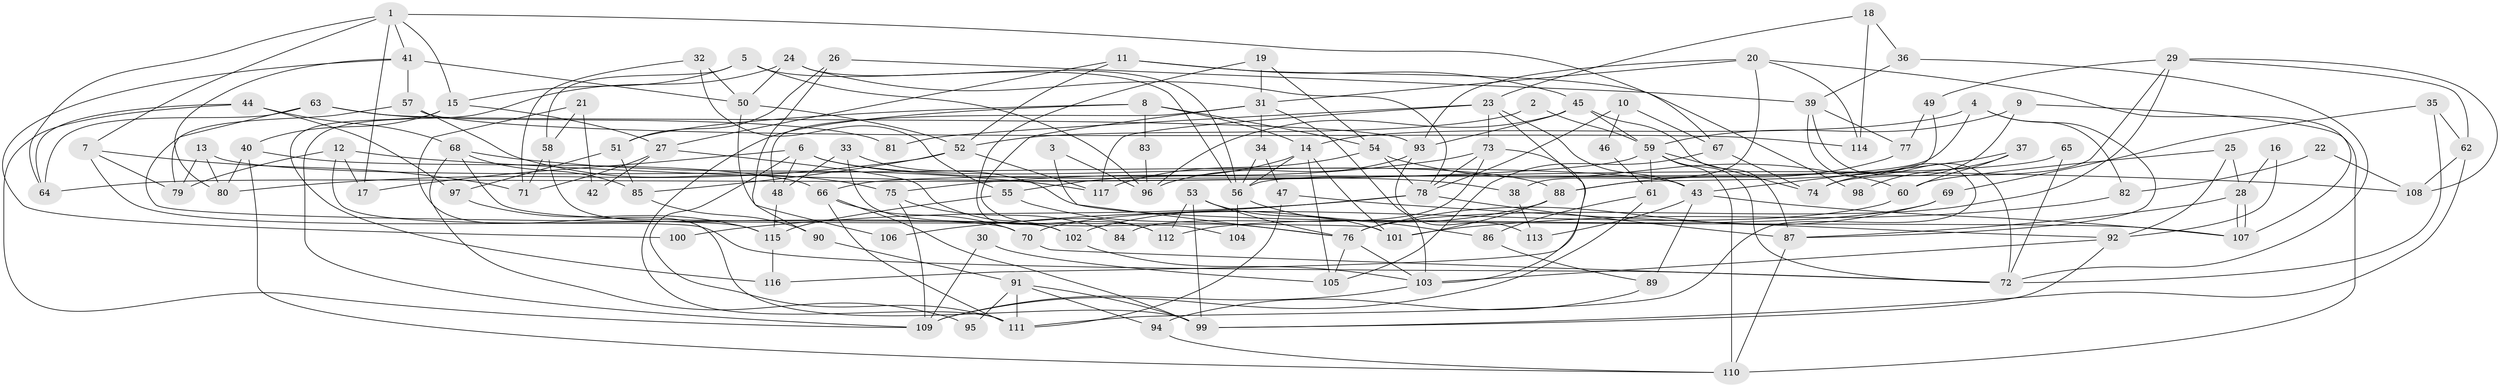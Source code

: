 // Generated by graph-tools (version 1.1) at 2025/26/03/09/25 03:26:20]
// undirected, 117 vertices, 234 edges
graph export_dot {
graph [start="1"]
  node [color=gray90,style=filled];
  1;
  2;
  3;
  4;
  5;
  6;
  7;
  8;
  9;
  10;
  11;
  12;
  13;
  14;
  15;
  16;
  17;
  18;
  19;
  20;
  21;
  22;
  23;
  24;
  25;
  26;
  27;
  28;
  29;
  30;
  31;
  32;
  33;
  34;
  35;
  36;
  37;
  38;
  39;
  40;
  41;
  42;
  43;
  44;
  45;
  46;
  47;
  48;
  49;
  50;
  51;
  52;
  53;
  54;
  55;
  56;
  57;
  58;
  59;
  60;
  61;
  62;
  63;
  64;
  65;
  66;
  67;
  68;
  69;
  70;
  71;
  72;
  73;
  74;
  75;
  76;
  77;
  78;
  79;
  80;
  81;
  82;
  83;
  84;
  85;
  86;
  87;
  88;
  89;
  90;
  91;
  92;
  93;
  94;
  95;
  96;
  97;
  98;
  99;
  100;
  101;
  102;
  103;
  104;
  105;
  106;
  107;
  108;
  109;
  110;
  111;
  112;
  113;
  114;
  115;
  116;
  117;
  1 -- 41;
  1 -- 7;
  1 -- 15;
  1 -- 17;
  1 -- 64;
  1 -- 67;
  2 -- 52;
  2 -- 59;
  3 -- 76;
  3 -- 96;
  4 -- 56;
  4 -- 87;
  4 -- 14;
  4 -- 82;
  5 -- 58;
  5 -- 15;
  5 -- 56;
  5 -- 96;
  6 -- 111;
  6 -- 48;
  6 -- 17;
  6 -- 38;
  6 -- 88;
  7 -- 70;
  7 -- 79;
  7 -- 71;
  8 -- 54;
  8 -- 14;
  8 -- 51;
  8 -- 83;
  8 -- 111;
  9 -- 110;
  9 -- 74;
  9 -- 59;
  10 -- 78;
  10 -- 67;
  10 -- 46;
  11 -- 52;
  11 -- 45;
  11 -- 27;
  11 -- 98;
  12 -- 17;
  12 -- 72;
  12 -- 79;
  12 -- 108;
  13 -- 80;
  13 -- 43;
  13 -- 79;
  14 -- 56;
  14 -- 55;
  14 -- 101;
  14 -- 105;
  15 -- 27;
  15 -- 40;
  15 -- 116;
  16 -- 92;
  16 -- 28;
  18 -- 23;
  18 -- 36;
  18 -- 114;
  19 -- 54;
  19 -- 31;
  19 -- 112;
  20 -- 31;
  20 -- 107;
  20 -- 38;
  20 -- 93;
  20 -- 114;
  21 -- 58;
  21 -- 99;
  21 -- 42;
  22 -- 82;
  22 -- 108;
  23 -- 73;
  23 -- 43;
  23 -- 81;
  23 -- 116;
  23 -- 117;
  24 -- 109;
  24 -- 50;
  24 -- 56;
  24 -- 78;
  25 -- 60;
  25 -- 92;
  25 -- 28;
  26 -- 90;
  26 -- 39;
  26 -- 51;
  27 -- 112;
  27 -- 42;
  27 -- 71;
  28 -- 107;
  28 -- 107;
  28 -- 87;
  29 -- 62;
  29 -- 76;
  29 -- 49;
  29 -- 74;
  29 -- 108;
  30 -- 109;
  30 -- 105;
  31 -- 48;
  31 -- 103;
  31 -- 34;
  31 -- 104;
  32 -- 55;
  32 -- 71;
  32 -- 50;
  33 -- 102;
  33 -- 107;
  33 -- 48;
  34 -- 56;
  34 -- 47;
  35 -- 69;
  35 -- 62;
  35 -- 72;
  36 -- 39;
  36 -- 72;
  37 -- 43;
  37 -- 60;
  37 -- 98;
  38 -- 113;
  39 -- 77;
  39 -- 72;
  39 -- 111;
  40 -- 110;
  40 -- 66;
  40 -- 80;
  41 -- 57;
  41 -- 80;
  41 -- 50;
  41 -- 100;
  43 -- 113;
  43 -- 89;
  43 -- 107;
  44 -- 64;
  44 -- 97;
  44 -- 68;
  44 -- 109;
  45 -- 96;
  45 -- 93;
  45 -- 59;
  45 -- 87;
  46 -- 61;
  47 -- 111;
  47 -- 92;
  48 -- 115;
  49 -- 88;
  49 -- 77;
  50 -- 52;
  50 -- 106;
  51 -- 85;
  51 -- 97;
  52 -- 85;
  52 -- 80;
  52 -- 117;
  53 -- 101;
  53 -- 99;
  53 -- 76;
  53 -- 112;
  54 -- 117;
  54 -- 78;
  54 -- 60;
  55 -- 76;
  55 -- 115;
  56 -- 86;
  56 -- 104;
  57 -- 75;
  57 -- 114;
  57 -- 101;
  58 -- 71;
  58 -- 115;
  59 -- 61;
  59 -- 64;
  59 -- 72;
  59 -- 74;
  59 -- 110;
  60 -- 70;
  61 -- 109;
  61 -- 86;
  62 -- 99;
  62 -- 108;
  63 -- 64;
  63 -- 79;
  63 -- 81;
  63 -- 93;
  65 -- 72;
  65 -- 66;
  66 -- 111;
  66 -- 70;
  66 -- 99;
  67 -- 74;
  67 -- 105;
  68 -- 117;
  68 -- 85;
  68 -- 95;
  68 -- 102;
  69 -- 112;
  69 -- 76;
  70 -- 72;
  73 -- 78;
  73 -- 103;
  73 -- 75;
  73 -- 84;
  75 -- 109;
  75 -- 84;
  76 -- 105;
  76 -- 103;
  77 -- 88;
  78 -- 87;
  78 -- 100;
  78 -- 106;
  82 -- 101;
  83 -- 96;
  85 -- 90;
  86 -- 89;
  87 -- 110;
  88 -- 101;
  88 -- 102;
  89 -- 94;
  90 -- 91;
  91 -- 99;
  91 -- 111;
  91 -- 94;
  91 -- 95;
  92 -- 103;
  92 -- 99;
  93 -- 96;
  93 -- 113;
  94 -- 110;
  97 -- 115;
  102 -- 103;
  103 -- 109;
  115 -- 116;
}
